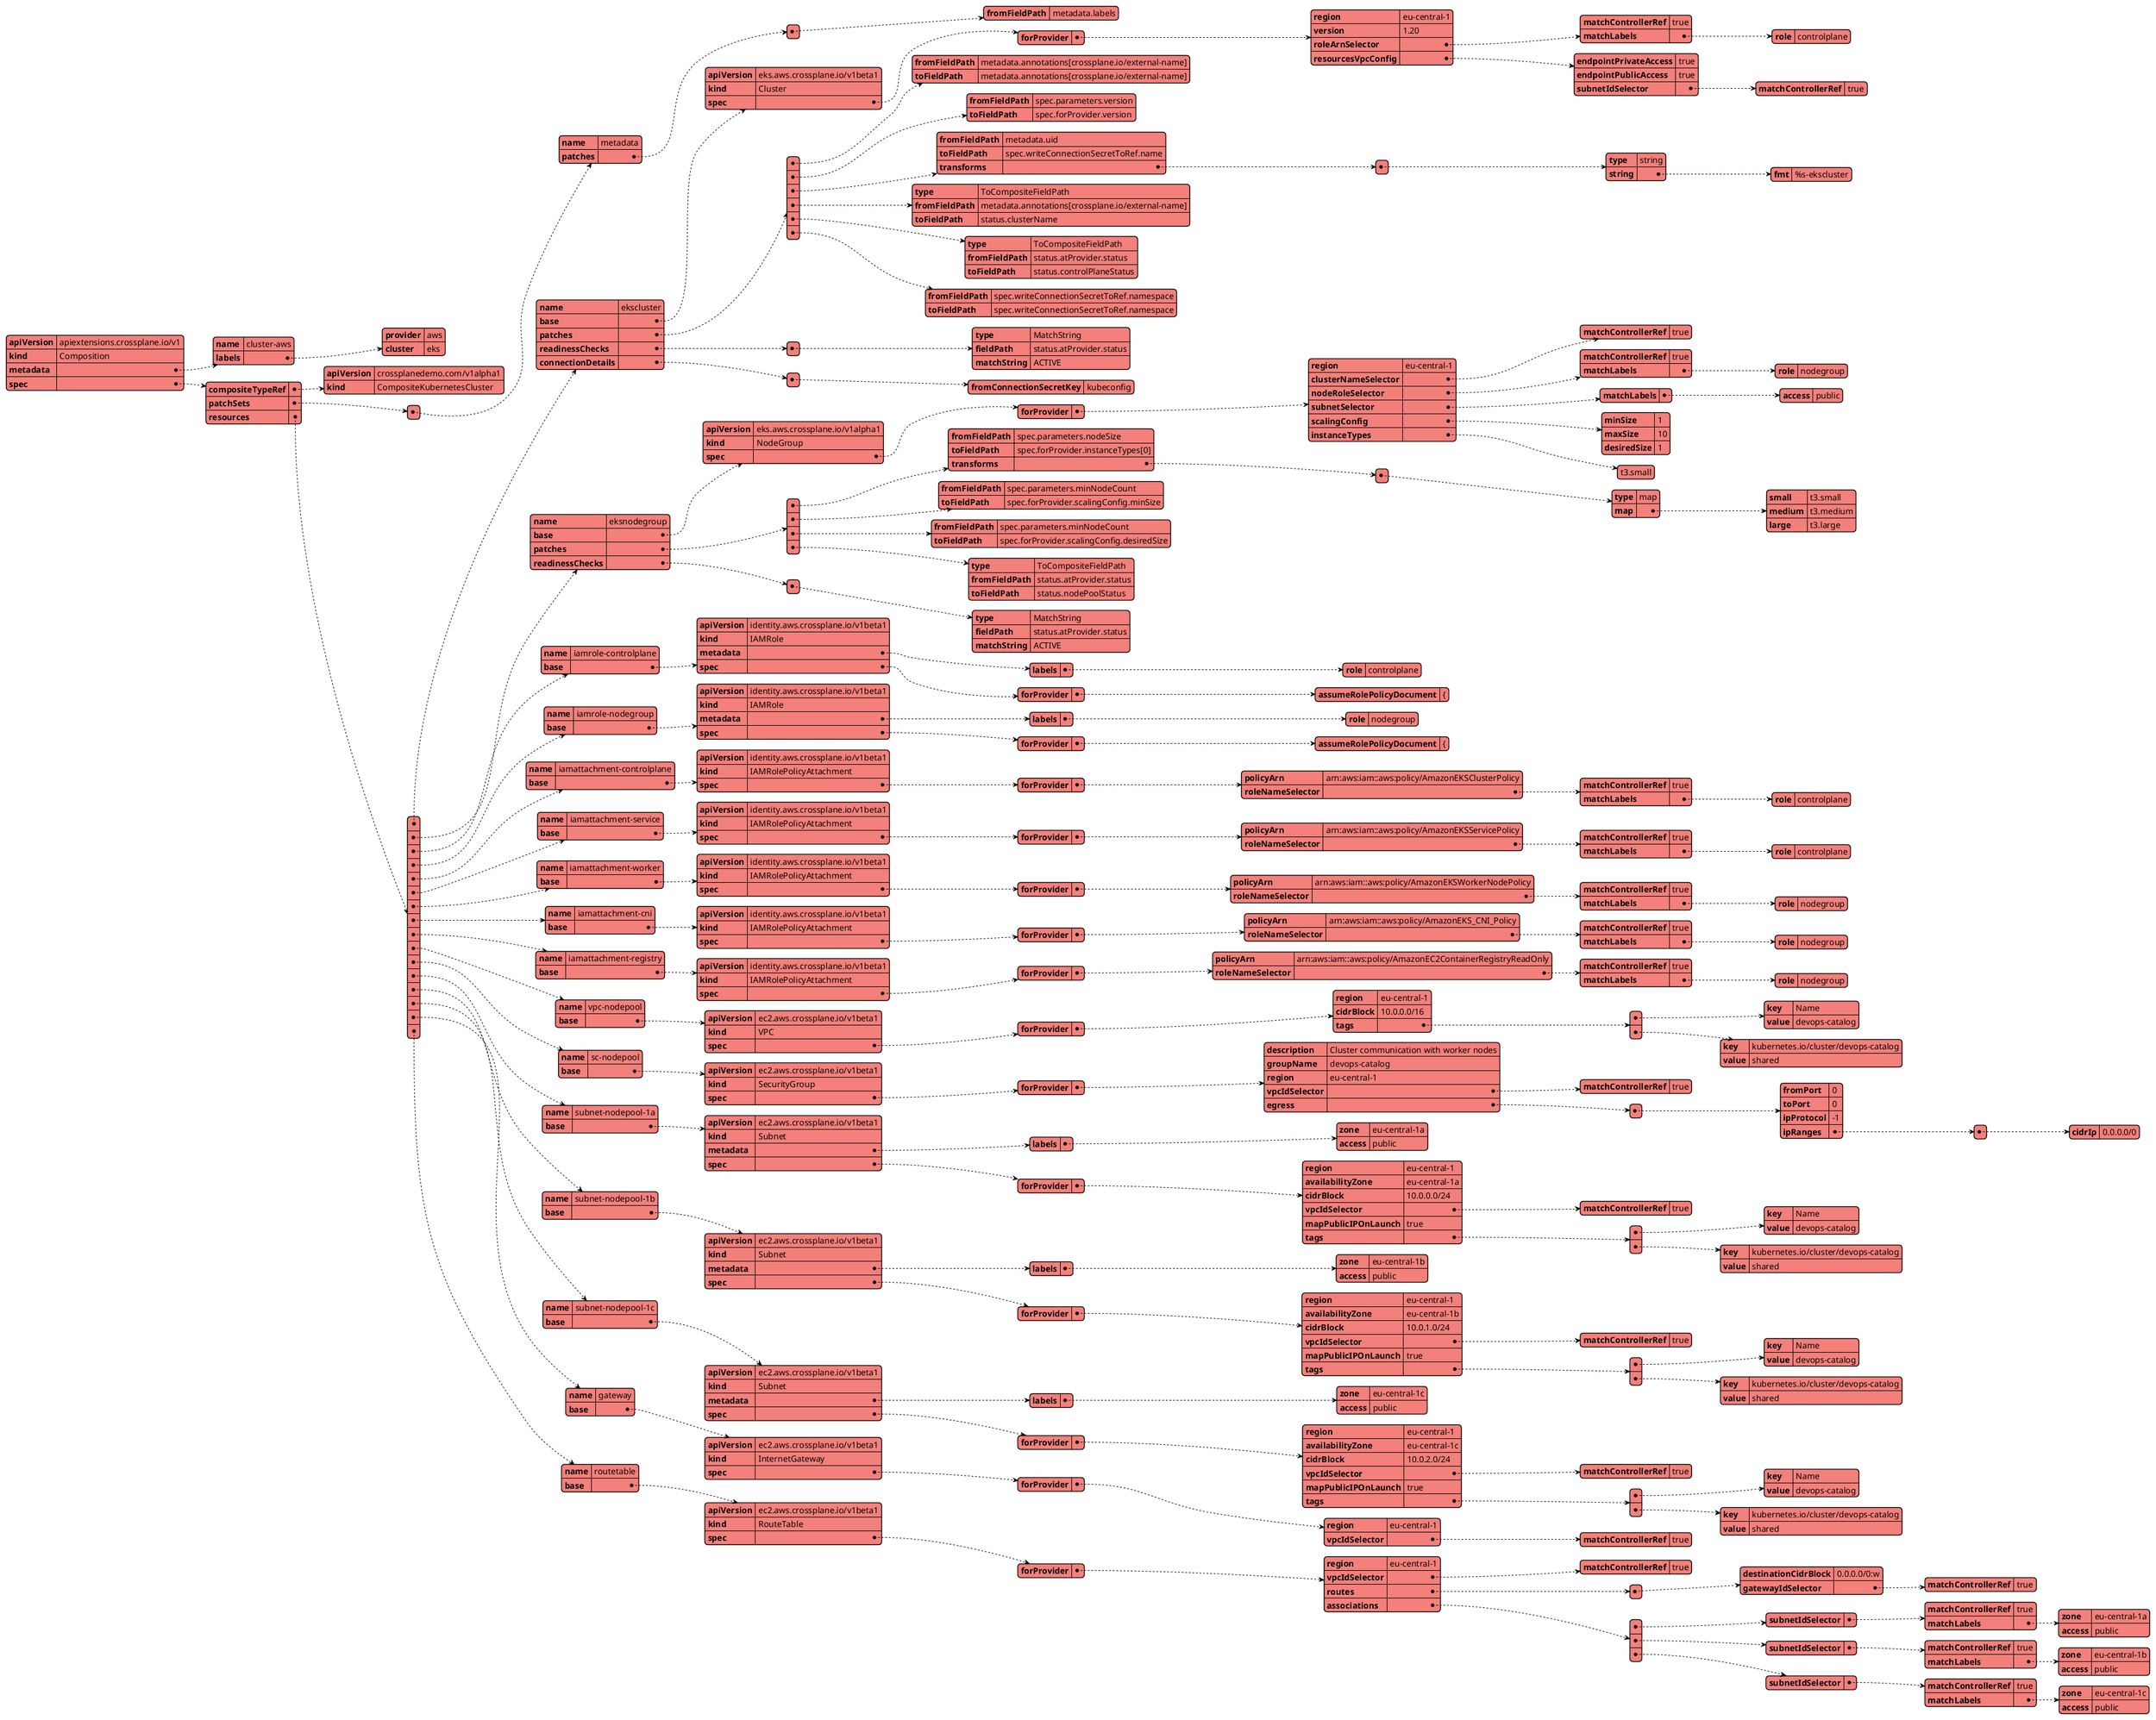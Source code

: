 @startyaml
<style>
yamlDiagram {
  BackGroundColor transparent
  node {
    BackGroundColor #f3807b
  }
}
</style>
apiVersion: apiextensions.crossplane.io/v1
kind: Composition
metadata:
  name: cluster-aws
  labels:
    provider: aws
    cluster: eks
spec:
  compositeTypeRef:
    apiVersion: crossplanedemo.com/v1alpha1
    kind: CompositeKubernetesCluster
  patchSets:
  - name: metadata
    patches:
    - fromFieldPath: metadata.labels
  resources:
  - name: ekscluster
    base:
      apiVersion: eks.aws.crossplane.io/v1beta1
      kind: Cluster
      spec:
        forProvider:
          region: eu-central-1
          version: "1.20"
          roleArnSelector:
            matchControllerRef: true
            matchLabels:
              role: controlplane
          resourcesVpcConfig:
            endpointPrivateAccess: true
            endpointPublicAccess: true
            subnetIdSelector:
              matchControllerRef: true
    patches:
    - fromFieldPath: metadata.annotations[crossplane.io/external-name]
      toFieldPath: metadata.annotations[crossplane.io/external-name]
    - fromFieldPath: spec.parameters.version
      toFieldPath: spec.forProvider.version
    - fromFieldPath: metadata.uid
      toFieldPath: spec.writeConnectionSecretToRef.name
      transforms:
        - type: string
          string:
            fmt: "%s-ekscluster"
    - type: ToCompositeFieldPath
      fromFieldPath: metadata.annotations[crossplane.io/external-name]
      toFieldPath: status.clusterName
    - type: ToCompositeFieldPath
      fromFieldPath: status.atProvider.status
      toFieldPath: status.controlPlaneStatus
    - fromFieldPath: spec.writeConnectionSecretToRef.namespace
      toFieldPath: spec.writeConnectionSecretToRef.namespace
    readinessChecks:
    - type: MatchString
      fieldPath: status.atProvider.status
      matchString: ACTIVE
    connectionDetails:
      - fromConnectionSecretKey: kubeconfig
  - name: eksnodegroup
    base:
      apiVersion: eks.aws.crossplane.io/v1alpha1
      kind: NodeGroup
      spec:
        forProvider:
          region: eu-central-1
          clusterNameSelector:
            matchControllerRef: true
          nodeRoleSelector:
            matchControllerRef: true
            matchLabels:
              role: nodegroup
          subnetSelector:
            matchLabels:
              access: public
          scalingConfig:
            minSize: 1
            maxSize: 10
            desiredSize: 1
          instanceTypes:
            - t3.small
    patches:
    - fromFieldPath: spec.parameters.nodeSize
      toFieldPath: spec.forProvider.instanceTypes[0]
      transforms:
        - type: map
          map:
            small: t3.small
            medium: t3.medium
            large: t3.large
    - fromFieldPath: spec.parameters.minNodeCount
      toFieldPath: spec.forProvider.scalingConfig.minSize
    - fromFieldPath: spec.parameters.minNodeCount
      toFieldPath: spec.forProvider.scalingConfig.desiredSize
    - type: ToCompositeFieldPath
      fromFieldPath: status.atProvider.status
      toFieldPath: status.nodePoolStatus
    readinessChecks:
    - type: MatchString
      fieldPath: status.atProvider.status
      matchString: ACTIVE
  - name: iamrole-controlplane
    base:
      apiVersion: identity.aws.crossplane.io/v1beta1
      kind: IAMRole
      metadata:
        labels:
          role: controlplane
      spec:
        forProvider:
          assumeRolePolicyDocument: |
            {
              "Version": "2012-10-17",
              "Statement": [
                  {
                      "Effect": "Allow",
                      "Principal": {
                          "Service": [
                              "eks.amazonaws.com"
                          ]
                      },
                      "Action": [
                          "sts:AssumeRole"
                      ]
                  }
              ]
            }
  - name: iamrole-nodegroup
    base:
      apiVersion: identity.aws.crossplane.io/v1beta1
      kind: IAMRole
      metadata:
        labels:
          role: nodegroup
      spec:
        forProvider:
          assumeRolePolicyDocument: |
            {
              "Version": "2012-10-17",
              "Statement": [
                  {
                      "Effect": "Allow",
                      "Principal": {
                          "Service": [
                              "ec2.amazonaws.com"
                          ]
                      },
                      "Action": [
                          "sts:AssumeRole"
                      ]
                  }
              ]
            }
  - name: iamattachment-controlplane
    base:
      apiVersion: identity.aws.crossplane.io/v1beta1
      kind: IAMRolePolicyAttachment
      spec:
        forProvider:
          policyArn: arn:aws:iam::aws:policy/AmazonEKSClusterPolicy
          roleNameSelector:
            matchControllerRef: true
            matchLabels:
              role: controlplane
  - name: iamattachment-service
    base:
      apiVersion: identity.aws.crossplane.io/v1beta1
      kind: IAMRolePolicyAttachment
      spec:
        forProvider:
          policyArn: arn:aws:iam::aws:policy/AmazonEKSServicePolicy
          roleNameSelector:
            matchControllerRef: true
            matchLabels:
              role: controlplane
  - name: iamattachment-worker
    base:
      apiVersion: identity.aws.crossplane.io/v1beta1
      kind: IAMRolePolicyAttachment
      spec:
        forProvider:
          policyArn: arn:aws:iam::aws:policy/AmazonEKSWorkerNodePolicy
          roleNameSelector:
            matchControllerRef: true
            matchLabels:
              role: nodegroup
  - name: iamattachment-cni
    base:
      apiVersion: identity.aws.crossplane.io/v1beta1
      kind: IAMRolePolicyAttachment
      spec:
        forProvider:
          policyArn: arn:aws:iam::aws:policy/AmazonEKS_CNI_Policy
          roleNameSelector:
            matchControllerRef: true
            matchLabels:
              role: nodegroup
  - name: iamattachment-registry
    base:
      apiVersion: identity.aws.crossplane.io/v1beta1
      kind: IAMRolePolicyAttachment
      spec:
        forProvider:
          policyArn: arn:aws:iam::aws:policy/AmazonEC2ContainerRegistryReadOnly
          roleNameSelector:
            matchControllerRef: true
            matchLabels:
              role: nodegroup
  - name: vpc-nodepool
    base:
      apiVersion: ec2.aws.crossplane.io/v1beta1
      kind: VPC
      spec:
        forProvider:
          region: eu-central-1
          cidrBlock: 10.0.0.0/16
          tags:
          - key: Name
            value: devops-catalog
          - key: kubernetes.io/cluster/devops-catalog
            value: shared
  - name: sc-nodepool
    base:
      apiVersion: ec2.aws.crossplane.io/v1beta1
      kind: SecurityGroup
      spec:
        forProvider:
          description: Cluster communication with worker nodes
          groupName: devops-catalog
          region: eu-central-1
          vpcIdSelector:
            matchControllerRef: true
          egress:
          - fromPort: 0
            toPort: 0
            ipProtocol: "-1"
            ipRanges:
            - cidrIp: "0.0.0.0/0"
  - name: subnet-nodepool-1a
    base:
      apiVersion: ec2.aws.crossplane.io/v1beta1
      kind: Subnet
      metadata:
        labels:
          zone: eu-central-1a
          access: public
      spec:
        forProvider:
          region: eu-central-1
          availabilityZone: eu-central-1a
          cidrBlock: 10.0.0.0/24
          vpcIdSelector:
            matchControllerRef: true
          mapPublicIPOnLaunch: true
          tags:
            - key: Name
              value: devops-catalog
            - key: kubernetes.io/cluster/devops-catalog
              value: shared
  - name: subnet-nodepool-1b
    base:
      apiVersion: ec2.aws.crossplane.io/v1beta1
      kind: Subnet
      metadata:
        labels:
          zone: eu-central-1b
          access: public
      spec:
        forProvider:
          region: eu-central-1
          availabilityZone: eu-central-1b
          cidrBlock: 10.0.1.0/24
          vpcIdSelector:
            matchControllerRef: true
          mapPublicIPOnLaunch: true
          tags:
            - key: Name
              value: devops-catalog
            - key: kubernetes.io/cluster/devops-catalog
              value: shared
  - name: subnet-nodepool-1c
    base:
      apiVersion: ec2.aws.crossplane.io/v1beta1
      kind: Subnet
      metadata:
        labels:
          zone: eu-central-1c
          access: public
      spec:
        forProvider:
          region: eu-central-1
          availabilityZone: eu-central-1c
          cidrBlock: 10.0.2.0/24
          vpcIdSelector:
            matchControllerRef: true
          mapPublicIPOnLaunch: true
          tags:
            - key: Name
              value: devops-catalog
            - key: kubernetes.io/cluster/devops-catalog
              value: shared
  - name: gateway
    base:
      apiVersion: ec2.aws.crossplane.io/v1beta1
      kind: InternetGateway
      spec:
        forProvider:
          region: eu-central-1
          vpcIdSelector:
            matchControllerRef: true
  - name: routetable
    base:
      apiVersion: ec2.aws.crossplane.io/v1beta1
      kind: RouteTable
      spec:
        forProvider:
          region: eu-central-1
          vpcIdSelector:
            matchControllerRef: true
          routes:
            - destinationCidrBlock: 0.0.0.0/0:w

              gatewayIdSelector:
                matchControllerRef: true
          associations:
            - subnetIdSelector:
                matchControllerRef: true
                matchLabels:
                  zone: eu-central-1a
                  access: public
            - subnetIdSelector:
                matchControllerRef: true
                matchLabels:
                  zone: eu-central-1b
                  access: public
            - subnetIdSelector:
                matchControllerRef: true
                matchLabels:
                  zone: eu-central-1c
                  access: public
@endyaml
